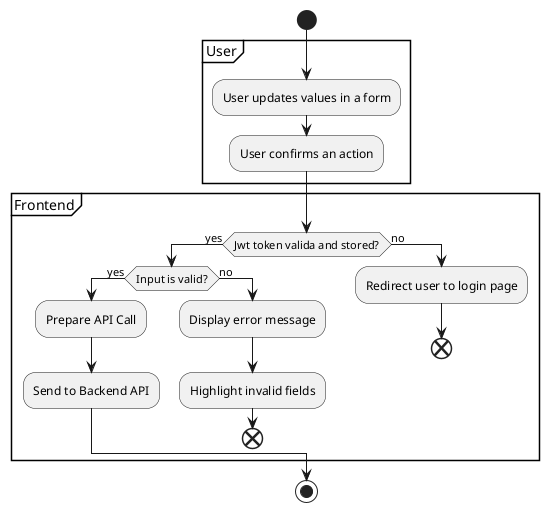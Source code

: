 @startuml

start

partition "User" {
    :User updates values in a form;
    :User confirms an action;
}

partition Frontend {
    if (Jwt token valida and stored?) then (yes)
        if (Input is valid?) then (yes)
            :Prepare API Call;
            :Send to Backend API;
        else (no)
            :Display error message;
            :Highlight invalid fields;
            end
        endif
    else (no)
        :Redirect user to login page;
        end
    endif
}

stop

@enduml